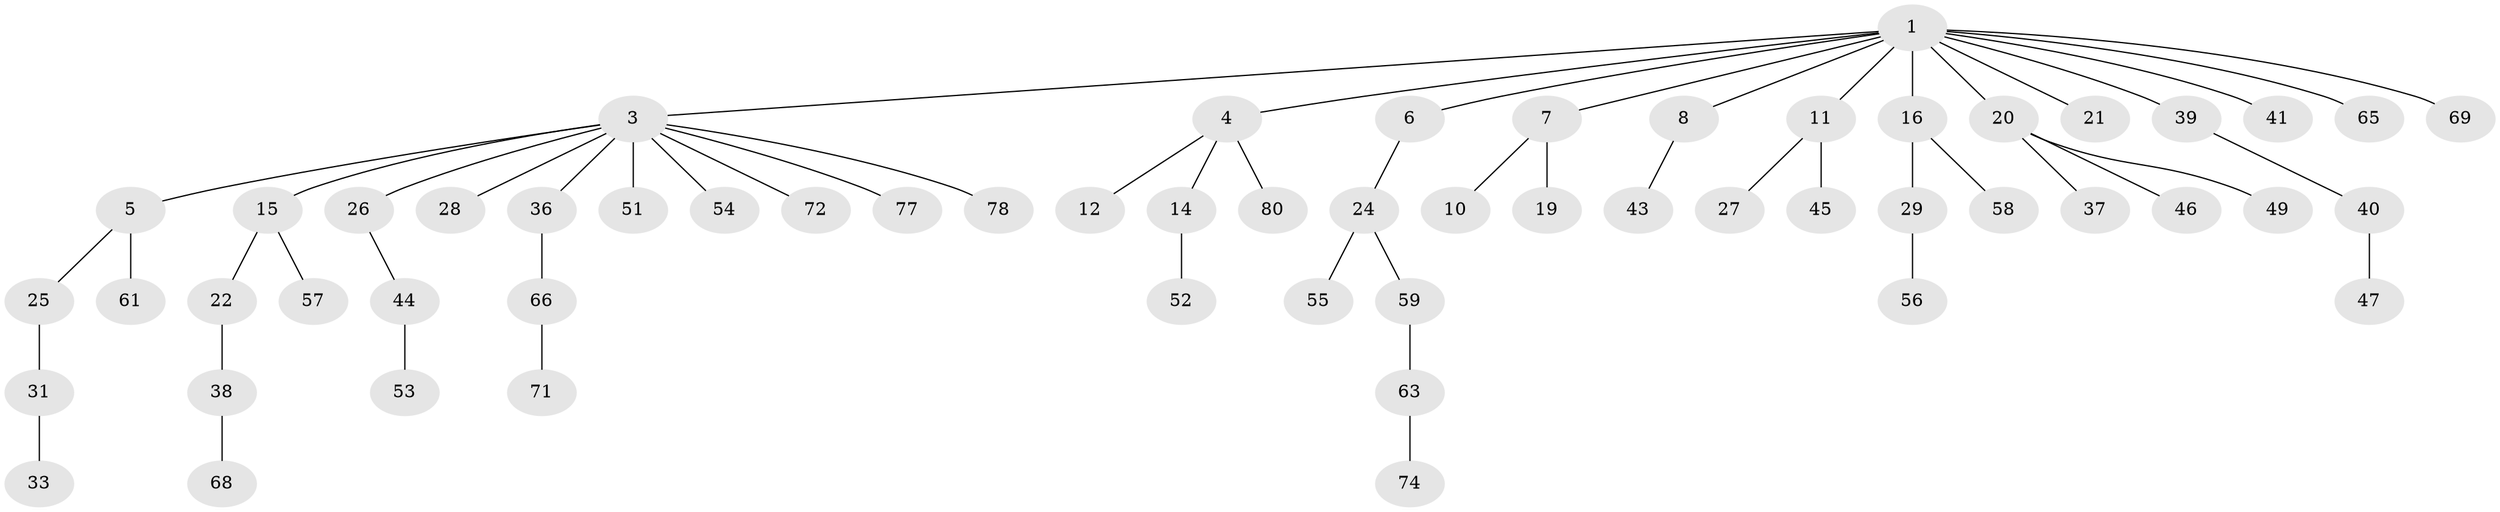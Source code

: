 // original degree distribution, {9: 0.012048192771084338, 6: 0.024096385542168676, 4: 0.060240963855421686, 3: 0.18072289156626506, 2: 0.21686746987951808, 1: 0.5060240963855421}
// Generated by graph-tools (version 1.1) at 2025/19/03/04/25 18:19:25]
// undirected, 58 vertices, 57 edges
graph export_dot {
graph [start="1"]
  node [color=gray90,style=filled];
  1 [super="+2"];
  3 [super="+9"];
  4;
  5;
  6;
  7;
  8;
  10;
  11;
  12 [super="+18"];
  14 [super="+23"];
  15;
  16;
  19 [super="+34"];
  20 [super="+32"];
  21;
  22;
  24;
  25;
  26 [super="+35+64+82"];
  27 [super="+79+48"];
  28 [super="+30+75"];
  29;
  31;
  33;
  36 [super="+67"];
  37;
  38;
  39;
  40;
  41;
  43;
  44 [super="+73"];
  45;
  46;
  47;
  49 [super="+50"];
  51;
  52;
  53 [super="+81"];
  54;
  55;
  56;
  57;
  58;
  59 [super="+70"];
  61;
  63;
  65;
  66;
  68;
  69;
  71;
  72;
  74;
  77;
  78;
  80;
  1 -- 4;
  1 -- 6;
  1 -- 7;
  1 -- 16;
  1 -- 20;
  1 -- 21;
  1 -- 39;
  1 -- 69;
  1 -- 65;
  1 -- 3;
  1 -- 8;
  1 -- 41;
  1 -- 11;
  3 -- 5;
  3 -- 28;
  3 -- 54;
  3 -- 72;
  3 -- 36;
  3 -- 51;
  3 -- 26;
  3 -- 77;
  3 -- 78;
  3 -- 15;
  4 -- 12;
  4 -- 14;
  4 -- 80;
  5 -- 25;
  5 -- 61;
  6 -- 24;
  7 -- 10;
  7 -- 19;
  8 -- 43;
  11 -- 27;
  11 -- 45;
  14 -- 52;
  15 -- 22;
  15 -- 57;
  16 -- 29;
  16 -- 58;
  20 -- 37;
  20 -- 46;
  20 -- 49;
  22 -- 38;
  24 -- 55;
  24 -- 59;
  25 -- 31;
  26 -- 44;
  29 -- 56;
  31 -- 33;
  36 -- 66;
  38 -- 68;
  39 -- 40;
  40 -- 47;
  44 -- 53;
  59 -- 63;
  63 -- 74;
  66 -- 71;
}
